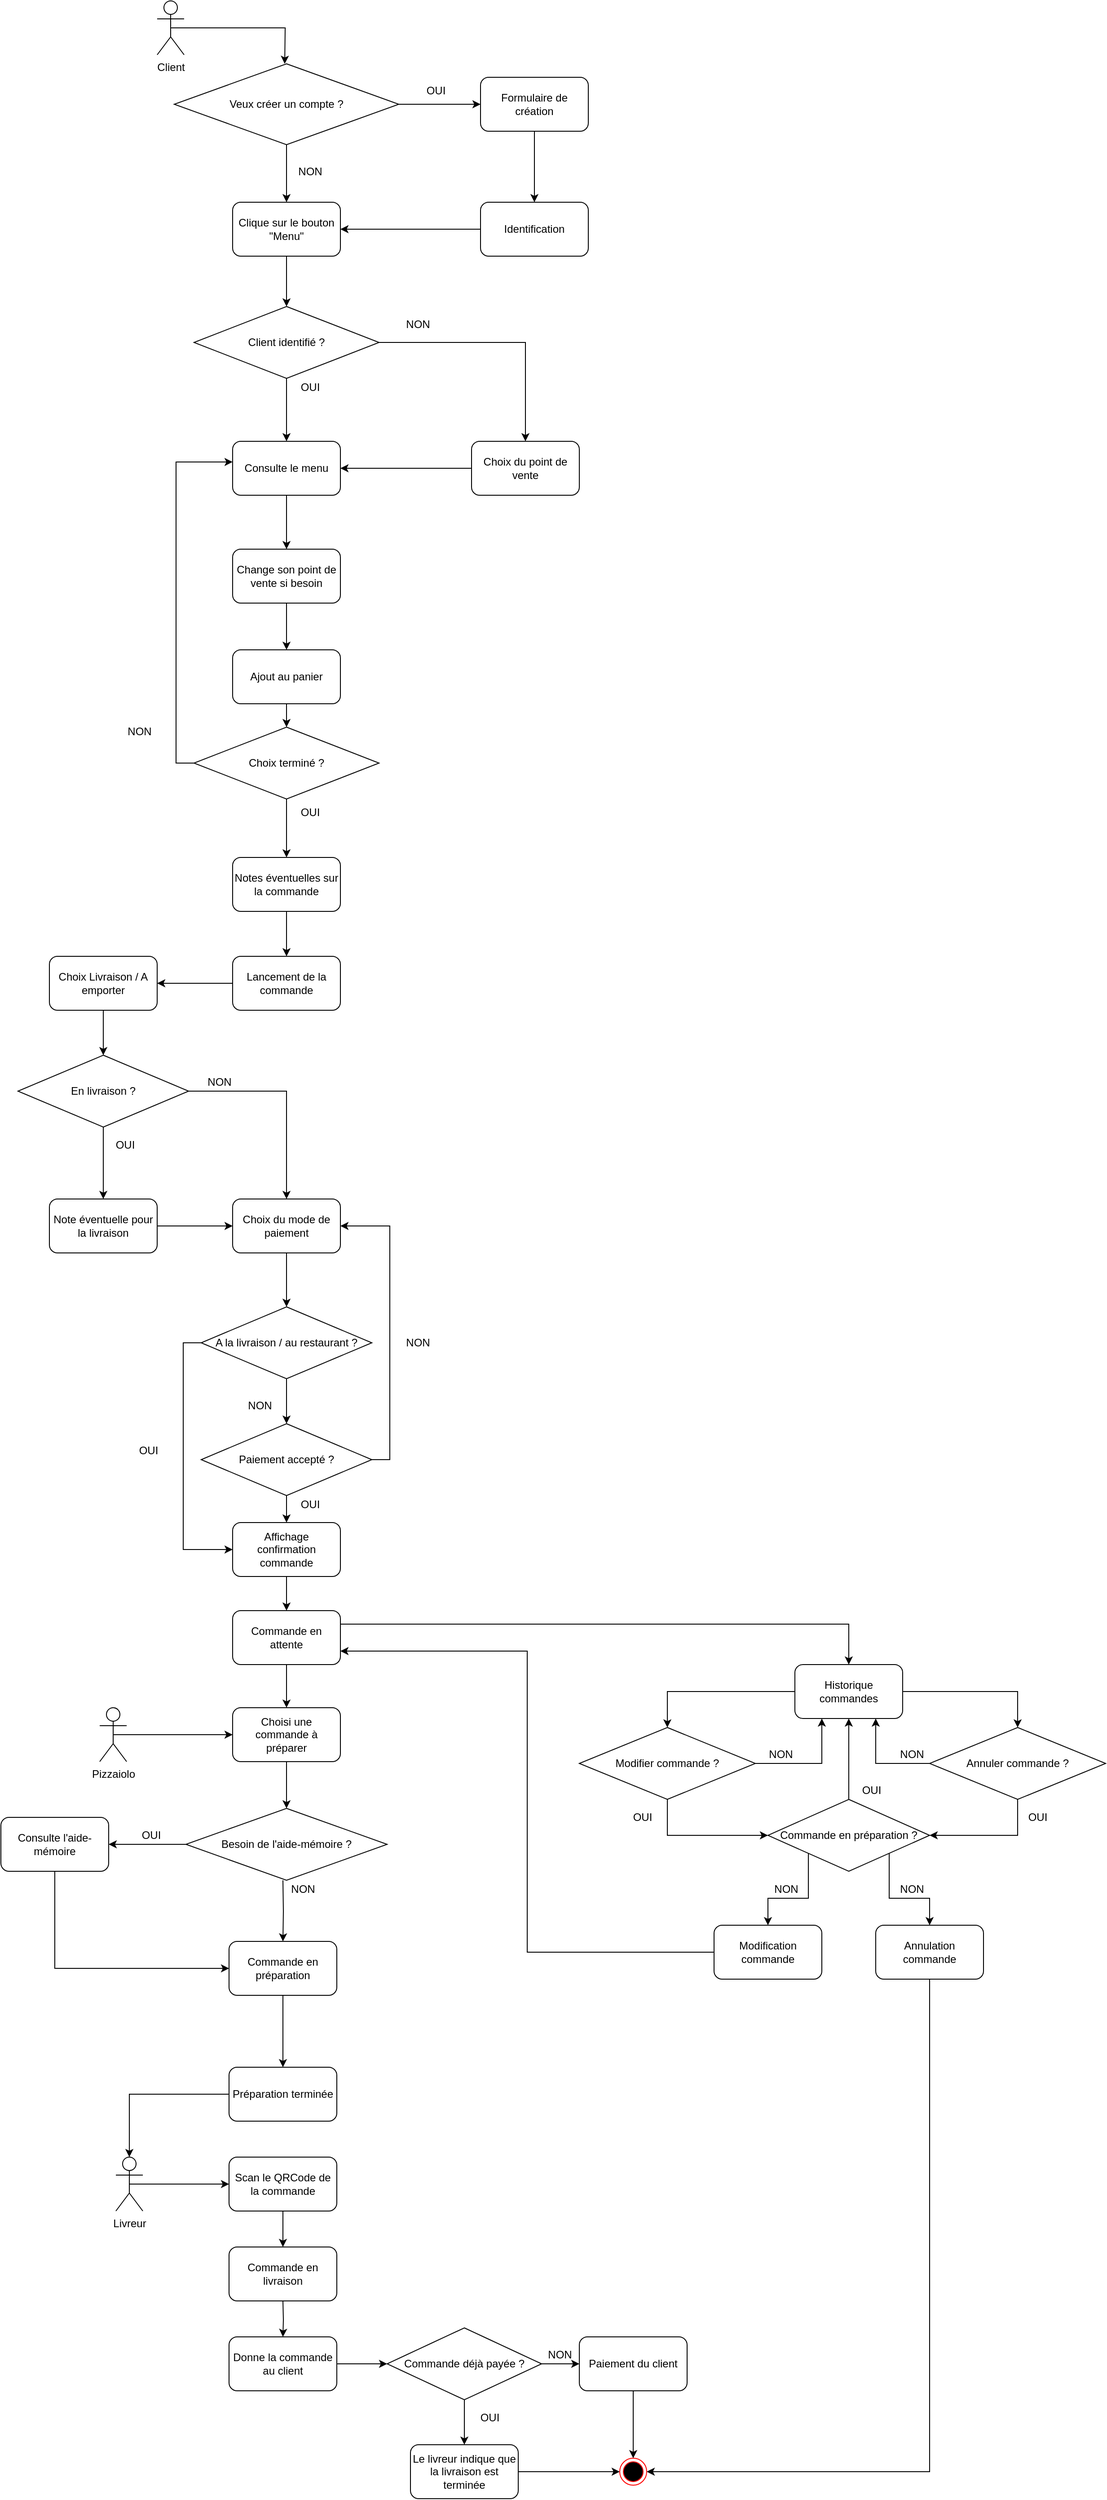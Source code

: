 <mxfile version="17.4.6" type="device"><diagram id="n0IiUN6rWZhKRWl7PbpP" name="Page-1"><mxGraphModel dx="1426" dy="1906" grid="1" gridSize="10" guides="1" tooltips="1" connect="1" arrows="1" fold="1" page="1" pageScale="1" pageWidth="827" pageHeight="1169" math="0" shadow="0"><root><mxCell id="0"/><mxCell id="1" parent="0"/><mxCell id="e_oXtsIyOzYuFIRw9-qw-7" style="edgeStyle=orthogonalEdgeStyle;rounded=0;orthogonalLoop=1;jettySize=auto;html=1;exitX=1;exitY=0.5;exitDx=0;exitDy=0;" edge="1" parent="1" source="e_oXtsIyOzYuFIRw9-qw-2" target="e_oXtsIyOzYuFIRw9-qw-6"><mxGeometry relative="1" as="geometry"/></mxCell><mxCell id="e_oXtsIyOzYuFIRw9-qw-274" style="edgeStyle=orthogonalEdgeStyle;rounded=0;orthogonalLoop=1;jettySize=auto;html=1;exitX=0.5;exitY=1;exitDx=0;exitDy=0;entryX=0.5;entryY=0;entryDx=0;entryDy=0;" edge="1" parent="1" source="e_oXtsIyOzYuFIRw9-qw-2" target="e_oXtsIyOzYuFIRw9-qw-273"><mxGeometry relative="1" as="geometry"/></mxCell><mxCell id="e_oXtsIyOzYuFIRw9-qw-2" value="Veux créer un compte ?" style="rhombus;whiteSpace=wrap;html=1;" vertex="1" parent="1"><mxGeometry x="287" y="-103" width="250" height="90" as="geometry"/></mxCell><mxCell id="e_oXtsIyOzYuFIRw9-qw-253" style="edgeStyle=orthogonalEdgeStyle;rounded=0;orthogonalLoop=1;jettySize=auto;html=1;exitX=0.5;exitY=0.5;exitDx=0;exitDy=0;exitPerimeter=0;" edge="1" parent="1" source="e_oXtsIyOzYuFIRw9-qw-3"><mxGeometry relative="1" as="geometry"><mxPoint x="410" y="-103" as="targetPoint"/></mxGeometry></mxCell><mxCell id="e_oXtsIyOzYuFIRw9-qw-3" value="Client" style="shape=umlActor;verticalLabelPosition=bottom;verticalAlign=top;html=1;" vertex="1" parent="1"><mxGeometry x="268" y="-173" width="30" height="60" as="geometry"/></mxCell><mxCell id="e_oXtsIyOzYuFIRw9-qw-256" style="edgeStyle=orthogonalEdgeStyle;rounded=0;orthogonalLoop=1;jettySize=auto;html=1;exitX=0.5;exitY=1;exitDx=0;exitDy=0;" edge="1" parent="1" source="e_oXtsIyOzYuFIRw9-qw-6" target="e_oXtsIyOzYuFIRw9-qw-255"><mxGeometry relative="1" as="geometry"/></mxCell><mxCell id="e_oXtsIyOzYuFIRw9-qw-6" value="Formulaire de création" style="rounded=1;whiteSpace=wrap;html=1;" vertex="1" parent="1"><mxGeometry x="628" y="-88" width="120" height="60" as="geometry"/></mxCell><mxCell id="e_oXtsIyOzYuFIRw9-qw-8" value="OUI" style="text;html=1;align=center;verticalAlign=middle;resizable=0;points=[];autosize=1;strokeColor=none;fillColor=none;" vertex="1" parent="1"><mxGeometry x="558" y="-83" width="40" height="20" as="geometry"/></mxCell><mxCell id="e_oXtsIyOzYuFIRw9-qw-10" value="NON" style="text;html=1;align=center;verticalAlign=middle;resizable=0;points=[];autosize=1;strokeColor=none;fillColor=none;" vertex="1" parent="1"><mxGeometry x="418" y="7" width="40" height="20" as="geometry"/></mxCell><mxCell id="e_oXtsIyOzYuFIRw9-qw-279" style="edgeStyle=orthogonalEdgeStyle;rounded=0;orthogonalLoop=1;jettySize=auto;html=1;exitX=0.5;exitY=1;exitDx=0;exitDy=0;entryX=0.5;entryY=0;entryDx=0;entryDy=0;" edge="1" parent="1" source="e_oXtsIyOzYuFIRw9-qw-11" target="e_oXtsIyOzYuFIRw9-qw-269"><mxGeometry relative="1" as="geometry"/></mxCell><mxCell id="e_oXtsIyOzYuFIRw9-qw-11" value="Consulte le menu" style="rounded=1;whiteSpace=wrap;html=1;" vertex="1" parent="1"><mxGeometry x="352" y="317" width="120" height="60" as="geometry"/></mxCell><mxCell id="e_oXtsIyOzYuFIRw9-qw-16" style="edgeStyle=orthogonalEdgeStyle;rounded=0;orthogonalLoop=1;jettySize=auto;html=1;exitX=0.5;exitY=1;exitDx=0;exitDy=0;entryX=0.5;entryY=0;entryDx=0;entryDy=0;" edge="1" parent="1" source="e_oXtsIyOzYuFIRw9-qw-12" target="e_oXtsIyOzYuFIRw9-qw-15"><mxGeometry relative="1" as="geometry"/></mxCell><mxCell id="e_oXtsIyOzYuFIRw9-qw-12" value="Ajout au panier" style="rounded=1;whiteSpace=wrap;html=1;" vertex="1" parent="1"><mxGeometry x="352" y="549" width="120" height="60" as="geometry"/></mxCell><mxCell id="e_oXtsIyOzYuFIRw9-qw-174" style="edgeStyle=orthogonalEdgeStyle;rounded=0;orthogonalLoop=1;jettySize=auto;html=1;exitX=0.5;exitY=1;exitDx=0;exitDy=0;" edge="1" parent="1" source="e_oXtsIyOzYuFIRw9-qw-15" target="e_oXtsIyOzYuFIRw9-qw-173"><mxGeometry relative="1" as="geometry"/></mxCell><mxCell id="e_oXtsIyOzYuFIRw9-qw-203" style="edgeStyle=orthogonalEdgeStyle;rounded=0;orthogonalLoop=1;jettySize=auto;html=1;exitX=0;exitY=0.5;exitDx=0;exitDy=0;entryX=0;entryY=0.383;entryDx=0;entryDy=0;entryPerimeter=0;" edge="1" parent="1" source="e_oXtsIyOzYuFIRw9-qw-15" target="e_oXtsIyOzYuFIRw9-qw-11"><mxGeometry relative="1" as="geometry"/></mxCell><mxCell id="e_oXtsIyOzYuFIRw9-qw-15" value="Choix terminé ?" style="rhombus;whiteSpace=wrap;html=1;" vertex="1" parent="1"><mxGeometry x="309" y="635" width="206" height="80" as="geometry"/></mxCell><mxCell id="e_oXtsIyOzYuFIRw9-qw-18" value="NON" style="text;html=1;align=center;verticalAlign=middle;resizable=0;points=[];autosize=1;strokeColor=none;fillColor=none;" vertex="1" parent="1"><mxGeometry x="228" y="630" width="40" height="20" as="geometry"/></mxCell><mxCell id="e_oXtsIyOzYuFIRw9-qw-177" style="edgeStyle=orthogonalEdgeStyle;rounded=0;orthogonalLoop=1;jettySize=auto;html=1;exitX=0;exitY=0.5;exitDx=0;exitDy=0;entryX=1;entryY=0.5;entryDx=0;entryDy=0;" edge="1" parent="1" source="e_oXtsIyOzYuFIRw9-qw-20" target="e_oXtsIyOzYuFIRw9-qw-176"><mxGeometry relative="1" as="geometry"/></mxCell><mxCell id="e_oXtsIyOzYuFIRw9-qw-20" value="Lancement de la commande" style="rounded=1;whiteSpace=wrap;html=1;" vertex="1" parent="1"><mxGeometry x="352" y="890" width="120" height="60" as="geometry"/></mxCell><mxCell id="e_oXtsIyOzYuFIRw9-qw-211" style="edgeStyle=orthogonalEdgeStyle;rounded=0;orthogonalLoop=1;jettySize=auto;html=1;exitX=0.5;exitY=1;exitDx=0;exitDy=0;entryX=0.5;entryY=0;entryDx=0;entryDy=0;" edge="1" parent="1" source="e_oXtsIyOzYuFIRw9-qw-22" target="e_oXtsIyOzYuFIRw9-qw-191"><mxGeometry relative="1" as="geometry"/></mxCell><mxCell id="e_oXtsIyOzYuFIRw9-qw-22" value="Choix du mode de paiement" style="rounded=1;whiteSpace=wrap;html=1;" vertex="1" parent="1"><mxGeometry x="352" y="1160" width="120" height="60" as="geometry"/></mxCell><mxCell id="e_oXtsIyOzYuFIRw9-qw-185" style="edgeStyle=orthogonalEdgeStyle;rounded=0;orthogonalLoop=1;jettySize=auto;html=1;exitX=1;exitY=0.5;exitDx=0;exitDy=0;entryX=0;entryY=0.5;entryDx=0;entryDy=0;" edge="1" parent="1" source="e_oXtsIyOzYuFIRw9-qw-24" target="e_oXtsIyOzYuFIRw9-qw-22"><mxGeometry relative="1" as="geometry"/></mxCell><mxCell id="e_oXtsIyOzYuFIRw9-qw-24" value="Note éventuelle pour la livraison" style="rounded=1;whiteSpace=wrap;html=1;" vertex="1" parent="1"><mxGeometry x="148" y="1160" width="120" height="60" as="geometry"/></mxCell><mxCell id="e_oXtsIyOzYuFIRw9-qw-49" style="edgeStyle=orthogonalEdgeStyle;rounded=0;orthogonalLoop=1;jettySize=auto;html=1;exitX=0.5;exitY=1;exitDx=0;exitDy=0;entryX=0;entryY=0.5;entryDx=0;entryDy=0;" edge="1" parent="1" source="e_oXtsIyOzYuFIRw9-qw-32" target="e_oXtsIyOzYuFIRw9-qw-38"><mxGeometry relative="1" as="geometry"/></mxCell><mxCell id="e_oXtsIyOzYuFIRw9-qw-55" style="edgeStyle=orthogonalEdgeStyle;rounded=0;orthogonalLoop=1;jettySize=auto;html=1;exitX=1;exitY=0.5;exitDx=0;exitDy=0;entryX=0.25;entryY=1;entryDx=0;entryDy=0;" edge="1" parent="1" source="e_oXtsIyOzYuFIRw9-qw-32" target="e_oXtsIyOzYuFIRw9-qw-33"><mxGeometry relative="1" as="geometry"/></mxCell><mxCell id="e_oXtsIyOzYuFIRw9-qw-32" value="Modifier commande ?" style="rhombus;whiteSpace=wrap;html=1;" vertex="1" parent="1"><mxGeometry x="738" y="1748" width="196" height="80" as="geometry"/></mxCell><mxCell id="e_oXtsIyOzYuFIRw9-qw-47" style="edgeStyle=orthogonalEdgeStyle;rounded=0;orthogonalLoop=1;jettySize=auto;html=1;exitX=0;exitY=0.5;exitDx=0;exitDy=0;entryX=0.5;entryY=0;entryDx=0;entryDy=0;" edge="1" parent="1" source="e_oXtsIyOzYuFIRw9-qw-33" target="e_oXtsIyOzYuFIRw9-qw-32"><mxGeometry relative="1" as="geometry"/></mxCell><mxCell id="e_oXtsIyOzYuFIRw9-qw-48" style="edgeStyle=orthogonalEdgeStyle;rounded=0;orthogonalLoop=1;jettySize=auto;html=1;exitX=1;exitY=0.5;exitDx=0;exitDy=0;entryX=0.5;entryY=0;entryDx=0;entryDy=0;" edge="1" parent="1" source="e_oXtsIyOzYuFIRw9-qw-33" target="e_oXtsIyOzYuFIRw9-qw-46"><mxGeometry relative="1" as="geometry"/></mxCell><mxCell id="e_oXtsIyOzYuFIRw9-qw-33" value="Historique commandes" style="rounded=1;whiteSpace=wrap;html=1;" vertex="1" parent="1"><mxGeometry x="978" y="1678" width="120" height="60" as="geometry"/></mxCell><mxCell id="e_oXtsIyOzYuFIRw9-qw-37" value="NON" style="text;html=1;align=center;verticalAlign=middle;resizable=0;points=[];autosize=1;strokeColor=none;fillColor=none;" vertex="1" parent="1"><mxGeometry x="1088" y="1768" width="40" height="20" as="geometry"/></mxCell><mxCell id="e_oXtsIyOzYuFIRw9-qw-52" style="edgeStyle=orthogonalEdgeStyle;rounded=0;orthogonalLoop=1;jettySize=auto;html=1;exitX=0;exitY=1;exitDx=0;exitDy=0;" edge="1" parent="1" source="e_oXtsIyOzYuFIRw9-qw-38" target="e_oXtsIyOzYuFIRw9-qw-43"><mxGeometry relative="1" as="geometry"/></mxCell><mxCell id="e_oXtsIyOzYuFIRw9-qw-54" style="edgeStyle=orthogonalEdgeStyle;rounded=0;orthogonalLoop=1;jettySize=auto;html=1;exitX=1;exitY=1;exitDx=0;exitDy=0;entryX=0.5;entryY=0;entryDx=0;entryDy=0;" edge="1" parent="1" source="e_oXtsIyOzYuFIRw9-qw-38" target="e_oXtsIyOzYuFIRw9-qw-53"><mxGeometry relative="1" as="geometry"/></mxCell><mxCell id="e_oXtsIyOzYuFIRw9-qw-158" style="edgeStyle=orthogonalEdgeStyle;rounded=0;orthogonalLoop=1;jettySize=auto;html=1;exitX=0.5;exitY=0;exitDx=0;exitDy=0;entryX=0.5;entryY=1;entryDx=0;entryDy=0;" edge="1" parent="1" source="e_oXtsIyOzYuFIRw9-qw-38" target="e_oXtsIyOzYuFIRw9-qw-33"><mxGeometry relative="1" as="geometry"/></mxCell><mxCell id="e_oXtsIyOzYuFIRw9-qw-38" value="Commande en préparation ?" style="rhombus;whiteSpace=wrap;html=1;" vertex="1" parent="1"><mxGeometry x="948" y="1828" width="180" height="80" as="geometry"/></mxCell><mxCell id="e_oXtsIyOzYuFIRw9-qw-40" value="OUI" style="text;html=1;align=center;verticalAlign=middle;resizable=0;points=[];autosize=1;strokeColor=none;fillColor=none;" vertex="1" parent="1"><mxGeometry x="1228" y="1838" width="40" height="20" as="geometry"/></mxCell><mxCell id="e_oXtsIyOzYuFIRw9-qw-230" style="edgeStyle=orthogonalEdgeStyle;rounded=0;orthogonalLoop=1;jettySize=auto;html=1;exitX=0;exitY=0.5;exitDx=0;exitDy=0;entryX=1;entryY=0.75;entryDx=0;entryDy=0;" edge="1" parent="1" source="e_oXtsIyOzYuFIRw9-qw-43" target="e_oXtsIyOzYuFIRw9-qw-223"><mxGeometry relative="1" as="geometry"/></mxCell><mxCell id="e_oXtsIyOzYuFIRw9-qw-43" value="Modification commande" style="rounded=1;whiteSpace=wrap;html=1;" vertex="1" parent="1"><mxGeometry x="888" y="1968" width="120" height="60" as="geometry"/></mxCell><mxCell id="e_oXtsIyOzYuFIRw9-qw-50" style="edgeStyle=orthogonalEdgeStyle;rounded=0;orthogonalLoop=1;jettySize=auto;html=1;exitX=0.5;exitY=1;exitDx=0;exitDy=0;entryX=1;entryY=0.5;entryDx=0;entryDy=0;" edge="1" parent="1" source="e_oXtsIyOzYuFIRw9-qw-46" target="e_oXtsIyOzYuFIRw9-qw-38"><mxGeometry relative="1" as="geometry"/></mxCell><mxCell id="e_oXtsIyOzYuFIRw9-qw-56" style="edgeStyle=orthogonalEdgeStyle;rounded=0;orthogonalLoop=1;jettySize=auto;html=1;exitX=0;exitY=0.5;exitDx=0;exitDy=0;entryX=0.75;entryY=1;entryDx=0;entryDy=0;" edge="1" parent="1" source="e_oXtsIyOzYuFIRw9-qw-46" target="e_oXtsIyOzYuFIRw9-qw-33"><mxGeometry relative="1" as="geometry"/></mxCell><mxCell id="e_oXtsIyOzYuFIRw9-qw-46" value="Annuler commande ?" style="rhombus;whiteSpace=wrap;html=1;" vertex="1" parent="1"><mxGeometry x="1128" y="1748" width="196" height="80" as="geometry"/></mxCell><mxCell id="e_oXtsIyOzYuFIRw9-qw-246" style="edgeStyle=orthogonalEdgeStyle;rounded=0;orthogonalLoop=1;jettySize=auto;html=1;exitX=0.5;exitY=1;exitDx=0;exitDy=0;entryX=1;entryY=0.5;entryDx=0;entryDy=0;" edge="1" parent="1" source="e_oXtsIyOzYuFIRw9-qw-53" target="e_oXtsIyOzYuFIRw9-qw-200"><mxGeometry relative="1" as="geometry"/></mxCell><mxCell id="e_oXtsIyOzYuFIRw9-qw-53" value="Annulation commande" style="rounded=1;whiteSpace=wrap;html=1;" vertex="1" parent="1"><mxGeometry x="1068" y="1968" width="120" height="60" as="geometry"/></mxCell><mxCell id="e_oXtsIyOzYuFIRw9-qw-57" value="NON" style="text;html=1;align=center;verticalAlign=middle;resizable=0;points=[];autosize=1;strokeColor=none;fillColor=none;" vertex="1" parent="1"><mxGeometry x="942" y="1768" width="40" height="20" as="geometry"/></mxCell><mxCell id="e_oXtsIyOzYuFIRw9-qw-59" value="OUI" style="text;html=1;align=center;verticalAlign=middle;resizable=0;points=[];autosize=1;strokeColor=none;fillColor=none;" vertex="1" parent="1"><mxGeometry x="788" y="1838" width="40" height="20" as="geometry"/></mxCell><mxCell id="e_oXtsIyOzYuFIRw9-qw-60" value="OUI" style="text;html=1;align=center;verticalAlign=middle;resizable=0;points=[];autosize=1;strokeColor=none;fillColor=none;" vertex="1" parent="1"><mxGeometry x="418" y="720" width="40" height="20" as="geometry"/></mxCell><mxCell id="e_oXtsIyOzYuFIRw9-qw-231" style="edgeStyle=orthogonalEdgeStyle;rounded=0;orthogonalLoop=1;jettySize=auto;html=1;exitX=0.5;exitY=0.5;exitDx=0;exitDy=0;exitPerimeter=0;entryX=0;entryY=0.5;entryDx=0;entryDy=0;" edge="1" parent="1" source="e_oXtsIyOzYuFIRw9-qw-65" target="e_oXtsIyOzYuFIRw9-qw-74"><mxGeometry relative="1" as="geometry"/></mxCell><mxCell id="e_oXtsIyOzYuFIRw9-qw-65" value="Pizzaiolo" style="shape=umlActor;verticalLabelPosition=bottom;verticalAlign=top;html=1;outlineConnect=0;" vertex="1" parent="1"><mxGeometry x="204" y="1726" width="30" height="60" as="geometry"/></mxCell><mxCell id="e_oXtsIyOzYuFIRw9-qw-233" style="edgeStyle=orthogonalEdgeStyle;rounded=0;orthogonalLoop=1;jettySize=auto;html=1;exitX=0.5;exitY=1;exitDx=0;exitDy=0;entryX=0.5;entryY=0;entryDx=0;entryDy=0;" edge="1" parent="1" source="e_oXtsIyOzYuFIRw9-qw-74" target="e_oXtsIyOzYuFIRw9-qw-76"><mxGeometry relative="1" as="geometry"/></mxCell><mxCell id="e_oXtsIyOzYuFIRw9-qw-74" value="Choisi une commande à préparer" style="rounded=1;whiteSpace=wrap;html=1;" vertex="1" parent="1"><mxGeometry x="352" y="1726" width="120" height="60" as="geometry"/></mxCell><mxCell id="e_oXtsIyOzYuFIRw9-qw-83" style="edgeStyle=orthogonalEdgeStyle;rounded=0;orthogonalLoop=1;jettySize=auto;html=1;exitX=0.5;exitY=1;exitDx=0;exitDy=0;entryX=0.5;entryY=0;entryDx=0;entryDy=0;" edge="1" parent="1" target="e_oXtsIyOzYuFIRw9-qw-79"><mxGeometry relative="1" as="geometry"><mxPoint x="408" y="1918" as="sourcePoint"/></mxGeometry></mxCell><mxCell id="e_oXtsIyOzYuFIRw9-qw-198" style="edgeStyle=orthogonalEdgeStyle;rounded=0;orthogonalLoop=1;jettySize=auto;html=1;exitX=0;exitY=0.5;exitDx=0;exitDy=0;" edge="1" parent="1" source="e_oXtsIyOzYuFIRw9-qw-76" target="e_oXtsIyOzYuFIRw9-qw-78"><mxGeometry relative="1" as="geometry"/></mxCell><mxCell id="e_oXtsIyOzYuFIRw9-qw-76" value="Besoin de l'aide-mémoire ?" style="rhombus;whiteSpace=wrap;html=1;" vertex="1" parent="1"><mxGeometry x="300" y="1838" width="224" height="80" as="geometry"/></mxCell><mxCell id="e_oXtsIyOzYuFIRw9-qw-82" style="edgeStyle=orthogonalEdgeStyle;rounded=0;orthogonalLoop=1;jettySize=auto;html=1;exitX=0.5;exitY=1;exitDx=0;exitDy=0;entryX=0;entryY=0.5;entryDx=0;entryDy=0;" edge="1" parent="1" source="e_oXtsIyOzYuFIRw9-qw-78" target="e_oXtsIyOzYuFIRw9-qw-79"><mxGeometry relative="1" as="geometry"/></mxCell><mxCell id="e_oXtsIyOzYuFIRw9-qw-78" value="Consulte l'aide-mémoire" style="rounded=1;whiteSpace=wrap;html=1;" vertex="1" parent="1"><mxGeometry x="94" y="1848" width="120" height="60" as="geometry"/></mxCell><mxCell id="e_oXtsIyOzYuFIRw9-qw-86" style="edgeStyle=orthogonalEdgeStyle;rounded=0;orthogonalLoop=1;jettySize=auto;html=1;exitX=0.5;exitY=1;exitDx=0;exitDy=0;entryX=0.5;entryY=0;entryDx=0;entryDy=0;" edge="1" parent="1" source="e_oXtsIyOzYuFIRw9-qw-79" target="e_oXtsIyOzYuFIRw9-qw-85"><mxGeometry relative="1" as="geometry"/></mxCell><mxCell id="e_oXtsIyOzYuFIRw9-qw-79" value="Commande en préparation" style="rounded=1;whiteSpace=wrap;html=1;" vertex="1" parent="1"><mxGeometry x="348" y="1986" width="120" height="60" as="geometry"/></mxCell><mxCell id="e_oXtsIyOzYuFIRw9-qw-81" value="OUI" style="text;html=1;align=center;verticalAlign=middle;resizable=0;points=[];autosize=1;strokeColor=none;fillColor=none;" vertex="1" parent="1"><mxGeometry x="241" y="1858" width="40" height="20" as="geometry"/></mxCell><mxCell id="e_oXtsIyOzYuFIRw9-qw-84" value="NON" style="text;html=1;align=center;verticalAlign=middle;resizable=0;points=[];autosize=1;strokeColor=none;fillColor=none;" vertex="1" parent="1"><mxGeometry x="410" y="1918" width="40" height="20" as="geometry"/></mxCell><mxCell id="e_oXtsIyOzYuFIRw9-qw-235" style="edgeStyle=orthogonalEdgeStyle;rounded=0;orthogonalLoop=1;jettySize=auto;html=1;exitX=0;exitY=0.5;exitDx=0;exitDy=0;entryX=0.5;entryY=0;entryDx=0;entryDy=0;entryPerimeter=0;" edge="1" parent="1" source="e_oXtsIyOzYuFIRw9-qw-85" target="e_oXtsIyOzYuFIRw9-qw-87"><mxGeometry relative="1" as="geometry"/></mxCell><mxCell id="e_oXtsIyOzYuFIRw9-qw-85" value="Préparation terminée" style="rounded=1;whiteSpace=wrap;html=1;" vertex="1" parent="1"><mxGeometry x="348" y="2126" width="120" height="60" as="geometry"/></mxCell><mxCell id="e_oXtsIyOzYuFIRw9-qw-237" style="edgeStyle=orthogonalEdgeStyle;rounded=0;orthogonalLoop=1;jettySize=auto;html=1;exitX=0.5;exitY=0.5;exitDx=0;exitDy=0;exitPerimeter=0;entryX=0;entryY=0.5;entryDx=0;entryDy=0;" edge="1" parent="1" source="e_oXtsIyOzYuFIRw9-qw-87" target="e_oXtsIyOzYuFIRw9-qw-89"><mxGeometry relative="1" as="geometry"/></mxCell><mxCell id="e_oXtsIyOzYuFIRw9-qw-87" value="Livreur" style="shape=umlActor;verticalLabelPosition=bottom;verticalAlign=top;html=1;outlineConnect=0;" vertex="1" parent="1"><mxGeometry x="222" y="2226" width="30" height="60" as="geometry"/></mxCell><mxCell id="e_oXtsIyOzYuFIRw9-qw-92" style="edgeStyle=orthogonalEdgeStyle;rounded=0;orthogonalLoop=1;jettySize=auto;html=1;exitX=0.5;exitY=1;exitDx=0;exitDy=0;entryX=0.5;entryY=0;entryDx=0;entryDy=0;" edge="1" parent="1" source="e_oXtsIyOzYuFIRw9-qw-89" target="e_oXtsIyOzYuFIRw9-qw-91"><mxGeometry relative="1" as="geometry"/></mxCell><mxCell id="e_oXtsIyOzYuFIRw9-qw-89" value="Scan le QRCode de la commande" style="rounded=1;whiteSpace=wrap;html=1;" vertex="1" parent="1"><mxGeometry x="348" y="2226" width="120" height="60" as="geometry"/></mxCell><mxCell id="e_oXtsIyOzYuFIRw9-qw-96" style="edgeStyle=orthogonalEdgeStyle;rounded=0;orthogonalLoop=1;jettySize=auto;html=1;exitX=0.5;exitY=1;exitDx=0;exitDy=0;entryX=0.5;entryY=0;entryDx=0;entryDy=0;" edge="1" parent="1" target="e_oXtsIyOzYuFIRw9-qw-95"><mxGeometry relative="1" as="geometry"><mxPoint x="408" y="2386" as="sourcePoint"/></mxGeometry></mxCell><mxCell id="e_oXtsIyOzYuFIRw9-qw-91" value="Commande en livraison" style="rounded=1;whiteSpace=wrap;html=1;" vertex="1" parent="1"><mxGeometry x="348" y="2326" width="120" height="60" as="geometry"/></mxCell><mxCell id="e_oXtsIyOzYuFIRw9-qw-241" style="edgeStyle=orthogonalEdgeStyle;rounded=0;orthogonalLoop=1;jettySize=auto;html=1;exitX=1;exitY=0.5;exitDx=0;exitDy=0;entryX=0;entryY=0.5;entryDx=0;entryDy=0;" edge="1" parent="1" source="e_oXtsIyOzYuFIRw9-qw-95" target="e_oXtsIyOzYuFIRw9-qw-97"><mxGeometry relative="1" as="geometry"/></mxCell><mxCell id="e_oXtsIyOzYuFIRw9-qw-95" value="Donne la commande au client" style="rounded=1;whiteSpace=wrap;html=1;" vertex="1" parent="1"><mxGeometry x="348" y="2426" width="120" height="60" as="geometry"/></mxCell><mxCell id="e_oXtsIyOzYuFIRw9-qw-242" style="edgeStyle=orthogonalEdgeStyle;rounded=0;orthogonalLoop=1;jettySize=auto;html=1;exitX=1;exitY=0.5;exitDx=0;exitDy=0;entryX=0;entryY=0.5;entryDx=0;entryDy=0;" edge="1" parent="1" source="e_oXtsIyOzYuFIRw9-qw-97" target="e_oXtsIyOzYuFIRw9-qw-99"><mxGeometry relative="1" as="geometry"/></mxCell><mxCell id="e_oXtsIyOzYuFIRw9-qw-243" style="edgeStyle=orthogonalEdgeStyle;rounded=0;orthogonalLoop=1;jettySize=auto;html=1;exitX=0.5;exitY=1;exitDx=0;exitDy=0;entryX=0.5;entryY=0;entryDx=0;entryDy=0;" edge="1" parent="1" source="e_oXtsIyOzYuFIRw9-qw-97" target="e_oXtsIyOzYuFIRw9-qw-100"><mxGeometry relative="1" as="geometry"/></mxCell><mxCell id="e_oXtsIyOzYuFIRw9-qw-97" value="Commande déjà payée ?" style="rhombus;whiteSpace=wrap;html=1;" vertex="1" parent="1"><mxGeometry x="524" y="2416" width="172" height="80" as="geometry"/></mxCell><mxCell id="e_oXtsIyOzYuFIRw9-qw-245" style="edgeStyle=orthogonalEdgeStyle;rounded=0;orthogonalLoop=1;jettySize=auto;html=1;exitX=0.5;exitY=1;exitDx=0;exitDy=0;entryX=0.5;entryY=0;entryDx=0;entryDy=0;" edge="1" parent="1" source="e_oXtsIyOzYuFIRw9-qw-99" target="e_oXtsIyOzYuFIRw9-qw-200"><mxGeometry relative="1" as="geometry"/></mxCell><mxCell id="e_oXtsIyOzYuFIRw9-qw-99" value="Paiement du client" style="rounded=1;whiteSpace=wrap;html=1;" vertex="1" parent="1"><mxGeometry x="738" y="2426" width="120" height="60" as="geometry"/></mxCell><mxCell id="e_oXtsIyOzYuFIRw9-qw-244" style="edgeStyle=orthogonalEdgeStyle;rounded=0;orthogonalLoop=1;jettySize=auto;html=1;exitX=1;exitY=0.5;exitDx=0;exitDy=0;entryX=0;entryY=0.5;entryDx=0;entryDy=0;" edge="1" parent="1" source="e_oXtsIyOzYuFIRw9-qw-100" target="e_oXtsIyOzYuFIRw9-qw-200"><mxGeometry relative="1" as="geometry"/></mxCell><mxCell id="e_oXtsIyOzYuFIRw9-qw-100" value="Le livreur indique que la livraison est terminée" style="rounded=1;whiteSpace=wrap;html=1;" vertex="1" parent="1"><mxGeometry x="550" y="2546" width="120" height="60" as="geometry"/></mxCell><mxCell id="e_oXtsIyOzYuFIRw9-qw-102" value="OUI" style="text;html=1;align=center;verticalAlign=middle;resizable=0;points=[];autosize=1;strokeColor=none;fillColor=none;" vertex="1" parent="1"><mxGeometry x="618" y="2506" width="40" height="20" as="geometry"/></mxCell><mxCell id="e_oXtsIyOzYuFIRw9-qw-104" value="NON" style="text;html=1;align=center;verticalAlign=middle;resizable=0;points=[];autosize=1;strokeColor=none;fillColor=none;" vertex="1" parent="1"><mxGeometry x="696" y="2436" width="40" height="20" as="geometry"/></mxCell><mxCell id="e_oXtsIyOzYuFIRw9-qw-226" style="edgeStyle=orthogonalEdgeStyle;rounded=0;orthogonalLoop=1;jettySize=auto;html=1;exitX=1;exitY=0.5;exitDx=0;exitDy=0;entryX=1;entryY=0.5;entryDx=0;entryDy=0;" edge="1" parent="1" source="e_oXtsIyOzYuFIRw9-qw-106" target="e_oXtsIyOzYuFIRw9-qw-22"><mxGeometry relative="1" as="geometry"/></mxCell><mxCell id="e_oXtsIyOzYuFIRw9-qw-283" style="edgeStyle=orthogonalEdgeStyle;rounded=0;orthogonalLoop=1;jettySize=auto;html=1;exitX=0.5;exitY=1;exitDx=0;exitDy=0;entryX=0.5;entryY=0;entryDx=0;entryDy=0;" edge="1" parent="1" source="e_oXtsIyOzYuFIRw9-qw-106" target="e_oXtsIyOzYuFIRw9-qw-282"><mxGeometry relative="1" as="geometry"/></mxCell><mxCell id="e_oXtsIyOzYuFIRw9-qw-106" value="Paiement accepté ?" style="rhombus;whiteSpace=wrap;html=1;" vertex="1" parent="1"><mxGeometry x="317" y="1410" width="190" height="80" as="geometry"/></mxCell><mxCell id="e_oXtsIyOzYuFIRw9-qw-112" value="OUI" style="text;html=1;align=center;verticalAlign=middle;resizable=0;points=[];autosize=1;strokeColor=none;fillColor=none;" vertex="1" parent="1"><mxGeometry x="418" y="1490" width="40" height="20" as="geometry"/></mxCell><mxCell id="e_oXtsIyOzYuFIRw9-qw-114" value="NON" style="text;html=1;align=center;verticalAlign=middle;resizable=0;points=[];autosize=1;strokeColor=none;fillColor=none;" vertex="1" parent="1"><mxGeometry x="362" y="1380" width="40" height="20" as="geometry"/></mxCell><mxCell id="e_oXtsIyOzYuFIRw9-qw-159" value="OUI" style="text;html=1;align=center;verticalAlign=middle;resizable=0;points=[];autosize=1;strokeColor=none;fillColor=none;" vertex="1" parent="1"><mxGeometry x="1043" y="1808" width="40" height="20" as="geometry"/></mxCell><mxCell id="e_oXtsIyOzYuFIRw9-qw-160" value="NON" style="text;html=1;align=center;verticalAlign=middle;resizable=0;points=[];autosize=1;strokeColor=none;fillColor=none;" vertex="1" parent="1"><mxGeometry x="948" y="1918" width="40" height="20" as="geometry"/></mxCell><mxCell id="e_oXtsIyOzYuFIRw9-qw-161" value="NON" style="text;html=1;align=center;verticalAlign=middle;resizable=0;points=[];autosize=1;strokeColor=none;fillColor=none;" vertex="1" parent="1"><mxGeometry x="1088" y="1918" width="40" height="20" as="geometry"/></mxCell><mxCell id="e_oXtsIyOzYuFIRw9-qw-175" style="edgeStyle=orthogonalEdgeStyle;rounded=0;orthogonalLoop=1;jettySize=auto;html=1;exitX=0.5;exitY=1;exitDx=0;exitDy=0;entryX=0.5;entryY=0;entryDx=0;entryDy=0;" edge="1" parent="1" source="e_oXtsIyOzYuFIRw9-qw-173"><mxGeometry relative="1" as="geometry"><mxPoint x="412" y="890" as="targetPoint"/></mxGeometry></mxCell><mxCell id="e_oXtsIyOzYuFIRw9-qw-173" value="Notes éventuelles sur la commande" style="rounded=1;whiteSpace=wrap;html=1;" vertex="1" parent="1"><mxGeometry x="352" y="780" width="120" height="60" as="geometry"/></mxCell><mxCell id="e_oXtsIyOzYuFIRw9-qw-179" style="edgeStyle=orthogonalEdgeStyle;rounded=0;orthogonalLoop=1;jettySize=auto;html=1;exitX=0.5;exitY=1;exitDx=0;exitDy=0;entryX=0.5;entryY=0;entryDx=0;entryDy=0;" edge="1" parent="1" source="e_oXtsIyOzYuFIRw9-qw-176" target="e_oXtsIyOzYuFIRw9-qw-178"><mxGeometry relative="1" as="geometry"/></mxCell><mxCell id="e_oXtsIyOzYuFIRw9-qw-176" value="Choix Livraison / A emporter" style="rounded=1;whiteSpace=wrap;html=1;" vertex="1" parent="1"><mxGeometry x="148" y="890" width="120" height="60" as="geometry"/></mxCell><mxCell id="e_oXtsIyOzYuFIRw9-qw-180" style="edgeStyle=orthogonalEdgeStyle;rounded=0;orthogonalLoop=1;jettySize=auto;html=1;exitX=0.5;exitY=1;exitDx=0;exitDy=0;entryX=0.5;entryY=0;entryDx=0;entryDy=0;" edge="1" parent="1" source="e_oXtsIyOzYuFIRw9-qw-178" target="e_oXtsIyOzYuFIRw9-qw-24"><mxGeometry relative="1" as="geometry"/></mxCell><mxCell id="e_oXtsIyOzYuFIRw9-qw-183" style="edgeStyle=orthogonalEdgeStyle;rounded=0;orthogonalLoop=1;jettySize=auto;html=1;exitX=1;exitY=0.5;exitDx=0;exitDy=0;entryX=0.5;entryY=0;entryDx=0;entryDy=0;" edge="1" parent="1" source="e_oXtsIyOzYuFIRw9-qw-178" target="e_oXtsIyOzYuFIRw9-qw-22"><mxGeometry relative="1" as="geometry"/></mxCell><mxCell id="e_oXtsIyOzYuFIRw9-qw-178" value="En livraison ?" style="rhombus;whiteSpace=wrap;html=1;" vertex="1" parent="1"><mxGeometry x="113" y="1000" width="190" height="80" as="geometry"/></mxCell><mxCell id="e_oXtsIyOzYuFIRw9-qw-181" value="OUI" style="text;html=1;align=center;verticalAlign=middle;resizable=0;points=[];autosize=1;strokeColor=none;fillColor=none;" vertex="1" parent="1"><mxGeometry x="212" y="1090" width="40" height="20" as="geometry"/></mxCell><mxCell id="e_oXtsIyOzYuFIRw9-qw-184" value="NON" style="text;html=1;align=center;verticalAlign=middle;resizable=0;points=[];autosize=1;strokeColor=none;fillColor=none;" vertex="1" parent="1"><mxGeometry x="317" y="1020" width="40" height="20" as="geometry"/></mxCell><mxCell id="e_oXtsIyOzYuFIRw9-qw-220" style="edgeStyle=orthogonalEdgeStyle;rounded=0;orthogonalLoop=1;jettySize=auto;html=1;exitX=0.5;exitY=1;exitDx=0;exitDy=0;entryX=0.5;entryY=0;entryDx=0;entryDy=0;" edge="1" parent="1" source="e_oXtsIyOzYuFIRw9-qw-191" target="e_oXtsIyOzYuFIRw9-qw-106"><mxGeometry relative="1" as="geometry"/></mxCell><mxCell id="e_oXtsIyOzYuFIRw9-qw-284" style="edgeStyle=orthogonalEdgeStyle;rounded=0;orthogonalLoop=1;jettySize=auto;html=1;exitX=0;exitY=0.5;exitDx=0;exitDy=0;entryX=0;entryY=0.5;entryDx=0;entryDy=0;" edge="1" parent="1" source="e_oXtsIyOzYuFIRw9-qw-191" target="e_oXtsIyOzYuFIRw9-qw-282"><mxGeometry relative="1" as="geometry"/></mxCell><mxCell id="e_oXtsIyOzYuFIRw9-qw-191" value="A la livraison / au restaurant ?" style="rhombus;whiteSpace=wrap;html=1;" vertex="1" parent="1"><mxGeometry x="317" y="1280" width="190" height="80" as="geometry"/></mxCell><mxCell id="e_oXtsIyOzYuFIRw9-qw-195" value="NON" style="text;html=1;align=center;verticalAlign=middle;resizable=0;points=[];autosize=1;strokeColor=none;fillColor=none;" vertex="1" parent="1"><mxGeometry x="538" y="1310" width="40" height="20" as="geometry"/></mxCell><mxCell id="e_oXtsIyOzYuFIRw9-qw-196" value="OUI" style="text;html=1;align=center;verticalAlign=middle;resizable=0;points=[];autosize=1;strokeColor=none;fillColor=none;" vertex="1" parent="1"><mxGeometry x="238" y="1430" width="40" height="20" as="geometry"/></mxCell><mxCell id="e_oXtsIyOzYuFIRw9-qw-200" value="" style="ellipse;html=1;shape=endState;fillColor=#000000;strokeColor=#ff0000;" vertex="1" parent="1"><mxGeometry x="783" y="2561" width="30" height="30" as="geometry"/></mxCell><mxCell id="e_oXtsIyOzYuFIRw9-qw-229" style="edgeStyle=orthogonalEdgeStyle;rounded=0;orthogonalLoop=1;jettySize=auto;html=1;exitX=1;exitY=0.25;exitDx=0;exitDy=0;entryX=0.5;entryY=0;entryDx=0;entryDy=0;" edge="1" parent="1" source="e_oXtsIyOzYuFIRw9-qw-223" target="e_oXtsIyOzYuFIRw9-qw-33"><mxGeometry relative="1" as="geometry"/></mxCell><mxCell id="e_oXtsIyOzYuFIRw9-qw-232" style="edgeStyle=orthogonalEdgeStyle;rounded=0;orthogonalLoop=1;jettySize=auto;html=1;exitX=0.5;exitY=1;exitDx=0;exitDy=0;" edge="1" parent="1" source="e_oXtsIyOzYuFIRw9-qw-223" target="e_oXtsIyOzYuFIRw9-qw-74"><mxGeometry relative="1" as="geometry"/></mxCell><mxCell id="e_oXtsIyOzYuFIRw9-qw-223" value="Commande en attente" style="rounded=1;whiteSpace=wrap;html=1;" vertex="1" parent="1"><mxGeometry x="352" y="1618" width="120" height="60" as="geometry"/></mxCell><mxCell id="e_oXtsIyOzYuFIRw9-qw-276" style="edgeStyle=orthogonalEdgeStyle;rounded=0;orthogonalLoop=1;jettySize=auto;html=1;exitX=0;exitY=0.5;exitDx=0;exitDy=0;" edge="1" parent="1" source="e_oXtsIyOzYuFIRw9-qw-255" target="e_oXtsIyOzYuFIRw9-qw-273"><mxGeometry relative="1" as="geometry"/></mxCell><mxCell id="e_oXtsIyOzYuFIRw9-qw-255" value="Identification" style="rounded=1;whiteSpace=wrap;html=1;" vertex="1" parent="1"><mxGeometry x="628" y="51" width="120" height="60" as="geometry"/></mxCell><mxCell id="e_oXtsIyOzYuFIRw9-qw-278" style="edgeStyle=orthogonalEdgeStyle;rounded=0;orthogonalLoop=1;jettySize=auto;html=1;exitX=0.5;exitY=1;exitDx=0;exitDy=0;entryX=0.5;entryY=0;entryDx=0;entryDy=0;" edge="1" parent="1" source="e_oXtsIyOzYuFIRw9-qw-261" target="e_oXtsIyOzYuFIRw9-qw-11"><mxGeometry relative="1" as="geometry"/></mxCell><mxCell id="e_oXtsIyOzYuFIRw9-qw-280" style="edgeStyle=orthogonalEdgeStyle;rounded=0;orthogonalLoop=1;jettySize=auto;html=1;exitX=1;exitY=0.5;exitDx=0;exitDy=0;entryX=0.5;entryY=0;entryDx=0;entryDy=0;" edge="1" parent="1" source="e_oXtsIyOzYuFIRw9-qw-261" target="e_oXtsIyOzYuFIRw9-qw-264"><mxGeometry relative="1" as="geometry"/></mxCell><mxCell id="e_oXtsIyOzYuFIRw9-qw-261" value="Client identifié ?" style="rhombus;whiteSpace=wrap;html=1;" vertex="1" parent="1"><mxGeometry x="309" y="167" width="206" height="80" as="geometry"/></mxCell><mxCell id="e_oXtsIyOzYuFIRw9-qw-281" style="edgeStyle=orthogonalEdgeStyle;rounded=0;orthogonalLoop=1;jettySize=auto;html=1;exitX=0;exitY=0.5;exitDx=0;exitDy=0;entryX=1;entryY=0.5;entryDx=0;entryDy=0;" edge="1" parent="1" source="e_oXtsIyOzYuFIRw9-qw-264" target="e_oXtsIyOzYuFIRw9-qw-11"><mxGeometry relative="1" as="geometry"/></mxCell><mxCell id="e_oXtsIyOzYuFIRw9-qw-264" value="Choix du point de vente" style="rounded=1;whiteSpace=wrap;html=1;" vertex="1" parent="1"><mxGeometry x="618" y="317" width="120" height="60" as="geometry"/></mxCell><mxCell id="e_oXtsIyOzYuFIRw9-qw-266" value="NON" style="text;html=1;align=center;verticalAlign=middle;resizable=0;points=[];autosize=1;strokeColor=none;fillColor=none;" vertex="1" parent="1"><mxGeometry x="538" y="177" width="40" height="20" as="geometry"/></mxCell><mxCell id="e_oXtsIyOzYuFIRw9-qw-268" value="OUI" style="text;html=1;align=center;verticalAlign=middle;resizable=0;points=[];autosize=1;strokeColor=none;fillColor=none;" vertex="1" parent="1"><mxGeometry x="418" y="247" width="40" height="20" as="geometry"/></mxCell><mxCell id="e_oXtsIyOzYuFIRw9-qw-271" style="edgeStyle=orthogonalEdgeStyle;rounded=0;orthogonalLoop=1;jettySize=auto;html=1;exitX=0.5;exitY=1;exitDx=0;exitDy=0;entryX=0.5;entryY=0;entryDx=0;entryDy=0;" edge="1" parent="1" source="e_oXtsIyOzYuFIRw9-qw-269" target="e_oXtsIyOzYuFIRw9-qw-12"><mxGeometry relative="1" as="geometry"/></mxCell><mxCell id="e_oXtsIyOzYuFIRw9-qw-269" value="Change son point de vente si besoin" style="rounded=1;whiteSpace=wrap;html=1;" vertex="1" parent="1"><mxGeometry x="352" y="437" width="120" height="60" as="geometry"/></mxCell><mxCell id="e_oXtsIyOzYuFIRw9-qw-277" style="edgeStyle=orthogonalEdgeStyle;rounded=0;orthogonalLoop=1;jettySize=auto;html=1;exitX=0.5;exitY=1;exitDx=0;exitDy=0;" edge="1" parent="1" source="e_oXtsIyOzYuFIRw9-qw-273" target="e_oXtsIyOzYuFIRw9-qw-261"><mxGeometry relative="1" as="geometry"/></mxCell><mxCell id="e_oXtsIyOzYuFIRw9-qw-273" value="Clique sur le bouton &quot;Menu&quot;" style="rounded=1;whiteSpace=wrap;html=1;" vertex="1" parent="1"><mxGeometry x="352" y="51" width="120" height="60" as="geometry"/></mxCell><mxCell id="e_oXtsIyOzYuFIRw9-qw-285" style="edgeStyle=orthogonalEdgeStyle;rounded=0;orthogonalLoop=1;jettySize=auto;html=1;exitX=0.5;exitY=1;exitDx=0;exitDy=0;" edge="1" parent="1" source="e_oXtsIyOzYuFIRw9-qw-282" target="e_oXtsIyOzYuFIRw9-qw-223"><mxGeometry relative="1" as="geometry"/></mxCell><mxCell id="e_oXtsIyOzYuFIRw9-qw-282" value="Affichage confirmation commande" style="rounded=1;whiteSpace=wrap;html=1;" vertex="1" parent="1"><mxGeometry x="352" y="1520" width="120" height="60" as="geometry"/></mxCell></root></mxGraphModel></diagram></mxfile>